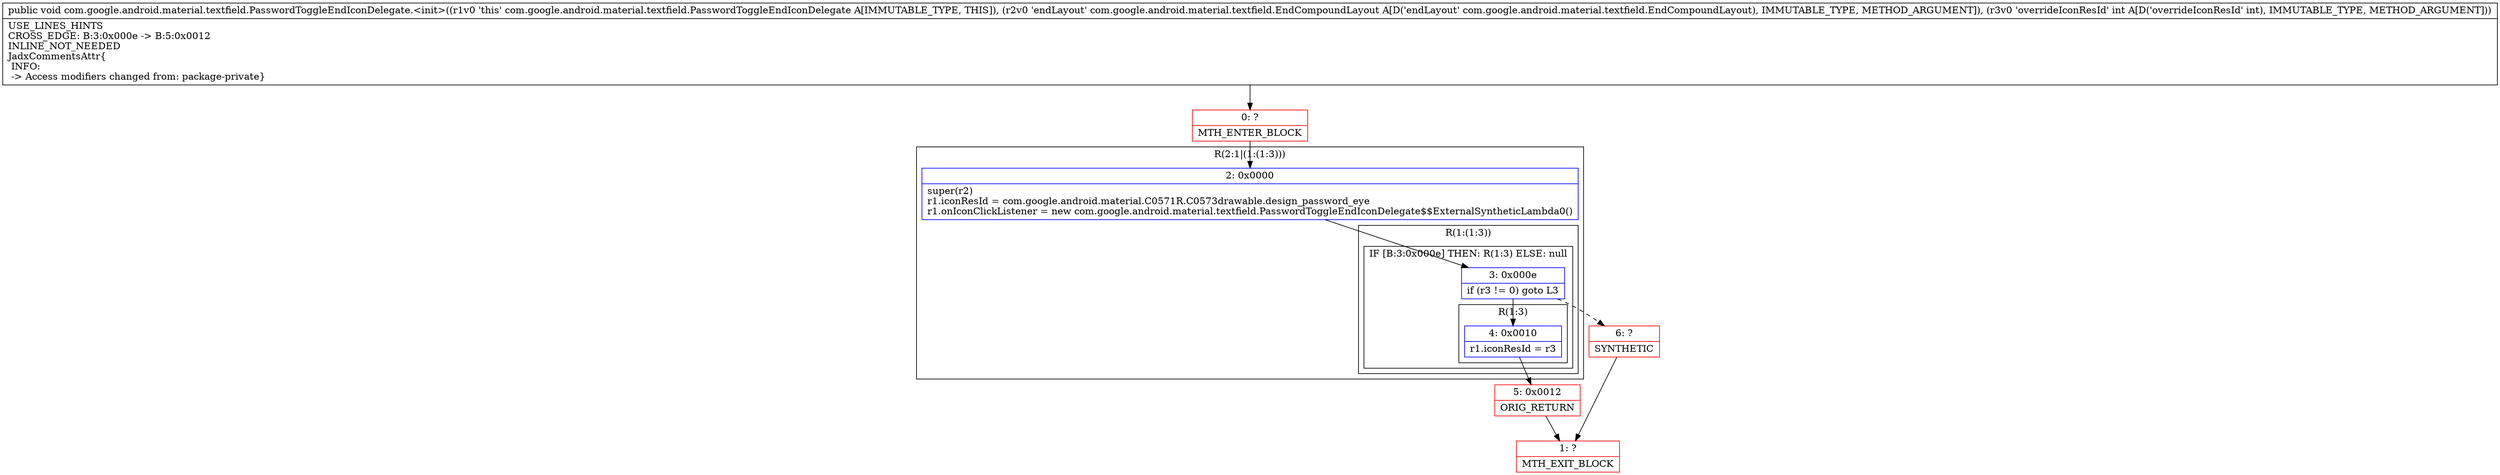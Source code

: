 digraph "CFG forcom.google.android.material.textfield.PasswordToggleEndIconDelegate.\<init\>(Lcom\/google\/android\/material\/textfield\/EndCompoundLayout;I)V" {
subgraph cluster_Region_565994638 {
label = "R(2:1|(1:(1:3)))";
node [shape=record,color=blue];
Node_2 [shape=record,label="{2\:\ 0x0000|super(r2)\lr1.iconResId = com.google.android.material.C0571R.C0573drawable.design_password_eye\lr1.onIconClickListener = new com.google.android.material.textfield.PasswordToggleEndIconDelegate$$ExternalSyntheticLambda0()\l}"];
subgraph cluster_Region_1844816161 {
label = "R(1:(1:3))";
node [shape=record,color=blue];
subgraph cluster_IfRegion_1250805997 {
label = "IF [B:3:0x000e] THEN: R(1:3) ELSE: null";
node [shape=record,color=blue];
Node_3 [shape=record,label="{3\:\ 0x000e|if (r3 != 0) goto L3\l}"];
subgraph cluster_Region_61877817 {
label = "R(1:3)";
node [shape=record,color=blue];
Node_4 [shape=record,label="{4\:\ 0x0010|r1.iconResId = r3\l}"];
}
}
}
}
Node_0 [shape=record,color=red,label="{0\:\ ?|MTH_ENTER_BLOCK\l}"];
Node_5 [shape=record,color=red,label="{5\:\ 0x0012|ORIG_RETURN\l}"];
Node_1 [shape=record,color=red,label="{1\:\ ?|MTH_EXIT_BLOCK\l}"];
Node_6 [shape=record,color=red,label="{6\:\ ?|SYNTHETIC\l}"];
MethodNode[shape=record,label="{public void com.google.android.material.textfield.PasswordToggleEndIconDelegate.\<init\>((r1v0 'this' com.google.android.material.textfield.PasswordToggleEndIconDelegate A[IMMUTABLE_TYPE, THIS]), (r2v0 'endLayout' com.google.android.material.textfield.EndCompoundLayout A[D('endLayout' com.google.android.material.textfield.EndCompoundLayout), IMMUTABLE_TYPE, METHOD_ARGUMENT]), (r3v0 'overrideIconResId' int A[D('overrideIconResId' int), IMMUTABLE_TYPE, METHOD_ARGUMENT]))  | USE_LINES_HINTS\lCROSS_EDGE: B:3:0x000e \-\> B:5:0x0012\lINLINE_NOT_NEEDED\lJadxCommentsAttr\{\l INFO: \l \-\> Access modifiers changed from: package\-private\}\l}"];
MethodNode -> Node_0;Node_2 -> Node_3;
Node_3 -> Node_4;
Node_3 -> Node_6[style=dashed];
Node_4 -> Node_5;
Node_0 -> Node_2;
Node_5 -> Node_1;
Node_6 -> Node_1;
}

